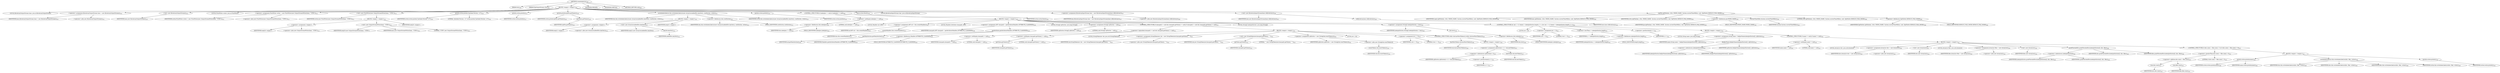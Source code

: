digraph "createIndexList" {  
"913" [label = <(METHOD,createIndexList)<SUB>509</SUB>> ]
"62" [label = <(PARAM,this)<SUB>509</SUB>> ]
"914" [label = <(PARAM,ZipOutputStream zOut)<SUB>509</SUB>> ]
"915" [label = <(BLOCK,&lt;empty&gt;,&lt;empty&gt;)<SUB>509</SUB>> ]
"58" [label = <(LOCAL,ByteArrayOutputStream baos: java.io.ByteArrayOutputStream)> ]
"916" [label = <(&lt;operator&gt;.assignment,ByteArrayOutputStream baos = new ByteArrayOutputStream())<SUB>510</SUB>> ]
"917" [label = <(IDENTIFIER,baos,ByteArrayOutputStream baos = new ByteArrayOutputStream())<SUB>510</SUB>> ]
"918" [label = <(&lt;operator&gt;.alloc,new ByteArrayOutputStream())<SUB>510</SUB>> ]
"919" [label = <(&lt;init&gt;,new ByteArrayOutputStream())<SUB>510</SUB>> ]
"57" [label = <(IDENTIFIER,baos,new ByteArrayOutputStream())<SUB>510</SUB>> ]
"60" [label = <(LOCAL,PrintWriter writer: java.io.PrintWriter)> ]
"920" [label = <(&lt;operator&gt;.assignment,PrintWriter writer = new PrintWriter(new OutputStreamWriter(baos, &quot;UTF8&quot;)))<SUB>512</SUB>> ]
"921" [label = <(IDENTIFIER,writer,PrintWriter writer = new PrintWriter(new OutputStreamWriter(baos, &quot;UTF8&quot;)))<SUB>512</SUB>> ]
"922" [label = <(&lt;operator&gt;.alloc,new PrintWriter(new OutputStreamWriter(baos, &quot;UTF8&quot;)))<SUB>512</SUB>> ]
"923" [label = <(&lt;init&gt;,new PrintWriter(new OutputStreamWriter(baos, &quot;UTF8&quot;)))<SUB>512</SUB>> ]
"59" [label = <(IDENTIFIER,writer,new PrintWriter(new OutputStreamWriter(baos, &quot;UTF8&quot;)))<SUB>512</SUB>> ]
"924" [label = <(BLOCK,&lt;empty&gt;,&lt;empty&gt;)<SUB>512</SUB>> ]
"925" [label = <(&lt;operator&gt;.assignment,&lt;empty&gt;)> ]
"926" [label = <(IDENTIFIER,$obj20,&lt;empty&gt;)> ]
"927" [label = <(&lt;operator&gt;.alloc,new OutputStreamWriter(baos, &quot;UTF8&quot;))<SUB>512</SUB>> ]
"928" [label = <(&lt;init&gt;,new OutputStreamWriter(baos, &quot;UTF8&quot;))<SUB>512</SUB>> ]
"929" [label = <(IDENTIFIER,$obj20,new OutputStreamWriter(baos, &quot;UTF8&quot;))> ]
"930" [label = <(IDENTIFIER,baos,new OutputStreamWriter(baos, &quot;UTF8&quot;))<SUB>512</SUB>> ]
"931" [label = <(LITERAL,&quot;UTF8&quot;,new OutputStreamWriter(baos, &quot;UTF8&quot;))<SUB>513</SUB>> ]
"932" [label = <(IDENTIFIER,$obj20,&lt;empty&gt;)> ]
"933" [label = <(println,writer.println(&quot;JarIndex-Version: 1.0&quot;))<SUB>516</SUB>> ]
"934" [label = <(IDENTIFIER,writer,writer.println(&quot;JarIndex-Version: 1.0&quot;))<SUB>516</SUB>> ]
"935" [label = <(LITERAL,&quot;JarIndex-Version: 1.0&quot;,writer.println(&quot;JarIndex-Version: 1.0&quot;))<SUB>516</SUB>> ]
"936" [label = <(println,writer.println())<SUB>517</SUB>> ]
"937" [label = <(IDENTIFIER,writer,writer.println())<SUB>517</SUB>> ]
"938" [label = <(println,println(zipFile.getName()))<SUB>520</SUB>> ]
"939" [label = <(IDENTIFIER,writer,println(zipFile.getName()))<SUB>520</SUB>> ]
"940" [label = <(getName,getName())<SUB>520</SUB>> ]
"941" [label = <(IDENTIFIER,zipFile,getName())<SUB>520</SUB>> ]
"942" [label = <(writeIndexLikeList,this.writeIndexLikeList(new ArrayList(addedDirs.keySet()), rootEntries, writer))<SUB>522</SUB>> ]
"61" [label = <(IDENTIFIER,this,this.writeIndexLikeList(new ArrayList(addedDirs.keySet()), rootEntries, writer))<SUB>522</SUB>> ]
"943" [label = <(BLOCK,&lt;empty&gt;,&lt;empty&gt;)<SUB>522</SUB>> ]
"944" [label = <(&lt;operator&gt;.assignment,&lt;empty&gt;)> ]
"945" [label = <(IDENTIFIER,$obj22,&lt;empty&gt;)> ]
"946" [label = <(&lt;operator&gt;.alloc,new ArrayList(addedDirs.keySet()))<SUB>522</SUB>> ]
"947" [label = <(&lt;init&gt;,new ArrayList(addedDirs.keySet()))<SUB>522</SUB>> ]
"948" [label = <(IDENTIFIER,$obj22,new ArrayList(addedDirs.keySet()))> ]
"949" [label = <(keySet,keySet())<SUB>522</SUB>> ]
"950" [label = <(IDENTIFIER,addedDirs,keySet())<SUB>522</SUB>> ]
"951" [label = <(IDENTIFIER,$obj22,&lt;empty&gt;)> ]
"952" [label = <(&lt;operator&gt;.fieldAccess,this.rootEntries)<SUB>523</SUB>> ]
"953" [label = <(IDENTIFIER,this,this.writeIndexLikeList(new ArrayList(addedDirs.keySet()), rootEntries, writer))<SUB>523</SUB>> ]
"954" [label = <(FIELD_IDENTIFIER,rootEntries,rootEntries)<SUB>523</SUB>> ]
"955" [label = <(IDENTIFIER,writer,this.writeIndexLikeList(new ArrayList(addedDirs.keySet()), rootEntries, writer))<SUB>523</SUB>> ]
"956" [label = <(println,writer.println())<SUB>524</SUB>> ]
"957" [label = <(IDENTIFIER,writer,writer.println())<SUB>524</SUB>> ]
"958" [label = <(CONTROL_STRUCTURE,if (indexJars != null),if (indexJars != null))<SUB>526</SUB>> ]
"959" [label = <(&lt;operator&gt;.notEquals,indexJars != null)<SUB>526</SUB>> ]
"960" [label = <(&lt;operator&gt;.fieldAccess,this.indexJars)<SUB>526</SUB>> ]
"961" [label = <(IDENTIFIER,this,indexJars != null)<SUB>526</SUB>> ]
"962" [label = <(FIELD_IDENTIFIER,indexJars,indexJars)<SUB>526</SUB>> ]
"963" [label = <(LITERAL,null,indexJars != null)<SUB>526</SUB>> ]
"964" [label = <(BLOCK,&lt;empty&gt;,&lt;empty&gt;)<SUB>526</SUB>> ]
"965" [label = <(LOCAL,Manifest mf: ANY)> ]
"966" [label = <(&lt;operator&gt;.assignment,ANY mf = this.createManifest())<SUB>527</SUB>> ]
"967" [label = <(IDENTIFIER,mf,ANY mf = this.createManifest())<SUB>527</SUB>> ]
"968" [label = <(createManifest,this.createManifest())<SUB>527</SUB>> ]
"63" [label = <(IDENTIFIER,this,this.createManifest())<SUB>527</SUB>> ]
"969" [label = <(LOCAL,Manifest.Attribute classpath: ANY)> ]
"970" [label = <(&lt;operator&gt;.assignment,ANY classpath = getAttribute(Manifest.ATTRIBUTE_CLASSPATH))<SUB>528</SUB>> ]
"971" [label = <(IDENTIFIER,classpath,ANY classpath = getAttribute(Manifest.ATTRIBUTE_CLASSPATH))<SUB>528</SUB>> ]
"972" [label = <(getAttribute,getAttribute(Manifest.ATTRIBUTE_CLASSPATH))<SUB>529</SUB>> ]
"973" [label = <(getMainSection,getMainSection())<SUB>529</SUB>> ]
"974" [label = <(IDENTIFIER,mf,getMainSection())<SUB>529</SUB>> ]
"975" [label = <(&lt;operator&gt;.fieldAccess,Manifest.ATTRIBUTE_CLASSPATH)<SUB>529</SUB>> ]
"976" [label = <(IDENTIFIER,Manifest,getAttribute(Manifest.ATTRIBUTE_CLASSPATH))<SUB>529</SUB>> ]
"977" [label = <(FIELD_IDENTIFIER,ATTRIBUTE_CLASSPATH,ATTRIBUTE_CLASSPATH)<SUB>529</SUB>> ]
"978" [label = <(LOCAL,String[] cpEntries: java.lang.String[])> ]
"979" [label = <(&lt;operator&gt;.assignment,String[] cpEntries = null)<SUB>530</SUB>> ]
"980" [label = <(IDENTIFIER,cpEntries,String[] cpEntries = null)<SUB>530</SUB>> ]
"981" [label = <(LITERAL,null,String[] cpEntries = null)<SUB>530</SUB>> ]
"982" [label = <(CONTROL_STRUCTURE,if (classpath != null &amp;&amp; classpath.getValue() != null),if (classpath != null &amp;&amp; classpath.getValue() != null))<SUB>531</SUB>> ]
"983" [label = <(&lt;operator&gt;.logicalAnd,classpath != null &amp;&amp; classpath.getValue() != null)<SUB>531</SUB>> ]
"984" [label = <(&lt;operator&gt;.notEquals,classpath != null)<SUB>531</SUB>> ]
"985" [label = <(IDENTIFIER,classpath,classpath != null)<SUB>531</SUB>> ]
"986" [label = <(LITERAL,null,classpath != null)<SUB>531</SUB>> ]
"987" [label = <(&lt;operator&gt;.notEquals,classpath.getValue() != null)<SUB>531</SUB>> ]
"988" [label = <(getValue,getValue())<SUB>531</SUB>> ]
"989" [label = <(IDENTIFIER,classpath,getValue())<SUB>531</SUB>> ]
"990" [label = <(LITERAL,null,classpath.getValue() != null)<SUB>531</SUB>> ]
"991" [label = <(BLOCK,&lt;empty&gt;,&lt;empty&gt;)<SUB>531</SUB>> ]
"65" [label = <(LOCAL,StringTokenizer tok: java.util.StringTokenizer)> ]
"992" [label = <(&lt;operator&gt;.assignment,StringTokenizer tok = new StringTokenizer(classpath.getValue(), &quot; &quot;))<SUB>532</SUB>> ]
"993" [label = <(IDENTIFIER,tok,StringTokenizer tok = new StringTokenizer(classpath.getValue(), &quot; &quot;))<SUB>532</SUB>> ]
"994" [label = <(&lt;operator&gt;.alloc,new StringTokenizer(classpath.getValue(), &quot; &quot;))<SUB>532</SUB>> ]
"995" [label = <(&lt;init&gt;,new StringTokenizer(classpath.getValue(), &quot; &quot;))<SUB>532</SUB>> ]
"64" [label = <(IDENTIFIER,tok,new StringTokenizer(classpath.getValue(), &quot; &quot;))<SUB>532</SUB>> ]
"996" [label = <(getValue,getValue())<SUB>532</SUB>> ]
"997" [label = <(IDENTIFIER,classpath,getValue())<SUB>532</SUB>> ]
"998" [label = <(LITERAL,&quot; &quot;,new StringTokenizer(classpath.getValue(), &quot; &quot;))<SUB>533</SUB>> ]
"999" [label = <(&lt;operator&gt;.assignment,cpEntries = new String[tok.countTokens()])<SUB>534</SUB>> ]
"1000" [label = <(IDENTIFIER,cpEntries,cpEntries = new String[tok.countTokens()])<SUB>534</SUB>> ]
"1001" [label = <(&lt;operator&gt;.alloc,new String[tok.countTokens()])> ]
"1002" [label = <(countTokens,tok.countTokens())<SUB>534</SUB>> ]
"1003" [label = <(IDENTIFIER,tok,tok.countTokens())<SUB>534</SUB>> ]
"1004" [label = <(LOCAL,int c: int)> ]
"1005" [label = <(&lt;operator&gt;.assignment,int c = 0)<SUB>535</SUB>> ]
"1006" [label = <(IDENTIFIER,c,int c = 0)<SUB>535</SUB>> ]
"1007" [label = <(LITERAL,0,int c = 0)<SUB>535</SUB>> ]
"1008" [label = <(CONTROL_STRUCTURE,while (tok.hasMoreTokens()),while (tok.hasMoreTokens()))<SUB>536</SUB>> ]
"1009" [label = <(hasMoreTokens,tok.hasMoreTokens())<SUB>536</SUB>> ]
"1010" [label = <(IDENTIFIER,tok,tok.hasMoreTokens())<SUB>536</SUB>> ]
"1011" [label = <(BLOCK,&lt;empty&gt;,&lt;empty&gt;)<SUB>536</SUB>> ]
"1012" [label = <(&lt;operator&gt;.assignment,cpEntries[c++] = tok.nextToken())<SUB>537</SUB>> ]
"1013" [label = <(&lt;operator&gt;.indexAccess,cpEntries[c++])<SUB>537</SUB>> ]
"1014" [label = <(IDENTIFIER,cpEntries,cpEntries[c++] = tok.nextToken())<SUB>537</SUB>> ]
"1015" [label = <(&lt;operator&gt;.postIncrement,c++)<SUB>537</SUB>> ]
"1016" [label = <(IDENTIFIER,c,c++)<SUB>537</SUB>> ]
"1017" [label = <(nextToken,tok.nextToken())<SUB>537</SUB>> ]
"1018" [label = <(IDENTIFIER,tok,tok.nextToken())<SUB>537</SUB>> ]
"1019" [label = <(LOCAL,String[] indexJarEntries: java.lang.String[])> ]
"1020" [label = <(&lt;operator&gt;.assignment,String[] indexJarEntries = list())<SUB>540</SUB>> ]
"1021" [label = <(IDENTIFIER,indexJarEntries,String[] indexJarEntries = list())<SUB>540</SUB>> ]
"1022" [label = <(list,list())<SUB>540</SUB>> ]
"1023" [label = <(&lt;operator&gt;.fieldAccess,this.indexJars)<SUB>540</SUB>> ]
"1024" [label = <(IDENTIFIER,this,list())<SUB>540</SUB>> ]
"1025" [label = <(FIELD_IDENTIFIER,indexJars,indexJars)<SUB>540</SUB>> ]
"1026" [label = <(CONTROL_STRUCTURE,for (int i = 0; Some(i &lt; indexJarEntries.length); i++),for (int i = 0; Some(i &lt; indexJarEntries.length); i++))<SUB>541</SUB>> ]
"1027" [label = <(LOCAL,int i: int)> ]
"1028" [label = <(&lt;operator&gt;.assignment,int i = 0)<SUB>541</SUB>> ]
"1029" [label = <(IDENTIFIER,i,int i = 0)<SUB>541</SUB>> ]
"1030" [label = <(LITERAL,0,int i = 0)<SUB>541</SUB>> ]
"1031" [label = <(&lt;operator&gt;.lessThan,i &lt; indexJarEntries.length)<SUB>541</SUB>> ]
"1032" [label = <(IDENTIFIER,i,i &lt; indexJarEntries.length)<SUB>541</SUB>> ]
"1033" [label = <(&lt;operator&gt;.fieldAccess,indexJarEntries.length)<SUB>541</SUB>> ]
"1034" [label = <(IDENTIFIER,indexJarEntries,i &lt; indexJarEntries.length)<SUB>541</SUB>> ]
"1035" [label = <(FIELD_IDENTIFIER,length,length)<SUB>541</SUB>> ]
"1036" [label = <(&lt;operator&gt;.postIncrement,i++)<SUB>541</SUB>> ]
"1037" [label = <(IDENTIFIER,i,i++)<SUB>541</SUB>> ]
"1038" [label = <(BLOCK,&lt;empty&gt;,&lt;empty&gt;)<SUB>541</SUB>> ]
"1039" [label = <(LOCAL,String name: java.lang.String)> ]
"1040" [label = <(&lt;operator&gt;.assignment,String name = findJarName(indexJarEntries[i], cpEntries))<SUB>542</SUB>> ]
"1041" [label = <(IDENTIFIER,name,String name = findJarName(indexJarEntries[i], cpEntries))<SUB>542</SUB>> ]
"1042" [label = <(findJarName,findJarName(indexJarEntries[i], cpEntries))<SUB>542</SUB>> ]
"1043" [label = <(&lt;operator&gt;.indexAccess,indexJarEntries[i])<SUB>542</SUB>> ]
"1044" [label = <(IDENTIFIER,indexJarEntries,findJarName(indexJarEntries[i], cpEntries))<SUB>542</SUB>> ]
"1045" [label = <(IDENTIFIER,i,findJarName(indexJarEntries[i], cpEntries))<SUB>542</SUB>> ]
"1046" [label = <(IDENTIFIER,cpEntries,findJarName(indexJarEntries[i], cpEntries))<SUB>542</SUB>> ]
"1047" [label = <(CONTROL_STRUCTURE,if (name != null),if (name != null))<SUB>543</SUB>> ]
"1048" [label = <(&lt;operator&gt;.notEquals,name != null)<SUB>543</SUB>> ]
"1049" [label = <(IDENTIFIER,name,name != null)<SUB>543</SUB>> ]
"1050" [label = <(LITERAL,null,name != null)<SUB>543</SUB>> ]
"1051" [label = <(BLOCK,&lt;empty&gt;,&lt;empty&gt;)<SUB>543</SUB>> ]
"67" [label = <(LOCAL,ArrayList dirs: java.util.ArrayList)> ]
"1052" [label = <(&lt;operator&gt;.assignment,ArrayList dirs = new ArrayList())<SUB>544</SUB>> ]
"1053" [label = <(IDENTIFIER,dirs,ArrayList dirs = new ArrayList())<SUB>544</SUB>> ]
"1054" [label = <(&lt;operator&gt;.alloc,new ArrayList())<SUB>544</SUB>> ]
"1055" [label = <(&lt;init&gt;,new ArrayList())<SUB>544</SUB>> ]
"66" [label = <(IDENTIFIER,dirs,new ArrayList())<SUB>544</SUB>> ]
"69" [label = <(LOCAL,ArrayList files: java.util.ArrayList)> ]
"1056" [label = <(&lt;operator&gt;.assignment,ArrayList files = new ArrayList())<SUB>545</SUB>> ]
"1057" [label = <(IDENTIFIER,files,ArrayList files = new ArrayList())<SUB>545</SUB>> ]
"1058" [label = <(&lt;operator&gt;.alloc,new ArrayList())<SUB>545</SUB>> ]
"1059" [label = <(&lt;init&gt;,new ArrayList())<SUB>545</SUB>> ]
"68" [label = <(IDENTIFIER,files,new ArrayList())<SUB>545</SUB>> ]
"1060" [label = <(grabFilesAndDirs,grabFilesAndDirs(indexJarEntries[i], dirs, files))<SUB>546</SUB>> ]
"1061" [label = <(&lt;operator&gt;.indexAccess,indexJarEntries[i])<SUB>546</SUB>> ]
"1062" [label = <(IDENTIFIER,indexJarEntries,grabFilesAndDirs(indexJarEntries[i], dirs, files))<SUB>546</SUB>> ]
"1063" [label = <(IDENTIFIER,i,grabFilesAndDirs(indexJarEntries[i], dirs, files))<SUB>546</SUB>> ]
"1064" [label = <(IDENTIFIER,dirs,grabFilesAndDirs(indexJarEntries[i], dirs, files))<SUB>546</SUB>> ]
"1065" [label = <(IDENTIFIER,files,grabFilesAndDirs(indexJarEntries[i], dirs, files))<SUB>546</SUB>> ]
"1066" [label = <(CONTROL_STRUCTURE,if (dirs.size() + files.size() &gt; 0),if (dirs.size() + files.size() &gt; 0))<SUB>547</SUB>> ]
"1067" [label = <(&lt;operator&gt;.greaterThan,dirs.size() + files.size() &gt; 0)<SUB>547</SUB>> ]
"1068" [label = <(&lt;operator&gt;.addition,dirs.size() + files.size())<SUB>547</SUB>> ]
"1069" [label = <(size,dirs.size())<SUB>547</SUB>> ]
"1070" [label = <(IDENTIFIER,dirs,dirs.size())<SUB>547</SUB>> ]
"1071" [label = <(size,files.size())<SUB>547</SUB>> ]
"1072" [label = <(IDENTIFIER,files,files.size())<SUB>547</SUB>> ]
"1073" [label = <(LITERAL,0,dirs.size() + files.size() &gt; 0)<SUB>547</SUB>> ]
"1074" [label = <(BLOCK,&lt;empty&gt;,&lt;empty&gt;)<SUB>547</SUB>> ]
"1075" [label = <(println,writer.println(name))<SUB>548</SUB>> ]
"1076" [label = <(IDENTIFIER,writer,writer.println(name))<SUB>548</SUB>> ]
"1077" [label = <(IDENTIFIER,name,writer.println(name))<SUB>548</SUB>> ]
"1078" [label = <(writeIndexLikeList,this.writeIndexLikeList(dirs, files, writer))<SUB>549</SUB>> ]
"70" [label = <(IDENTIFIER,this,this.writeIndexLikeList(dirs, files, writer))<SUB>549</SUB>> ]
"1079" [label = <(IDENTIFIER,dirs,this.writeIndexLikeList(dirs, files, writer))<SUB>549</SUB>> ]
"1080" [label = <(IDENTIFIER,files,this.writeIndexLikeList(dirs, files, writer))<SUB>549</SUB>> ]
"1081" [label = <(IDENTIFIER,writer,this.writeIndexLikeList(dirs, files, writer))<SUB>549</SUB>> ]
"1082" [label = <(println,writer.println())<SUB>550</SUB>> ]
"1083" [label = <(IDENTIFIER,writer,writer.println())<SUB>550</SUB>> ]
"1084" [label = <(flush,writer.flush())<SUB>556</SUB>> ]
"1085" [label = <(IDENTIFIER,writer,writer.flush())<SUB>556</SUB>> ]
"72" [label = <(LOCAL,ByteArrayInputStream bais: java.io.ByteArrayInputStream)> ]
"1086" [label = <(&lt;operator&gt;.assignment,ByteArrayInputStream bais = new ByteArrayInputStream(baos.toByteArray()))<SUB>557</SUB>> ]
"1087" [label = <(IDENTIFIER,bais,ByteArrayInputStream bais = new ByteArrayInputStream(baos.toByteArray()))<SUB>557</SUB>> ]
"1088" [label = <(&lt;operator&gt;.alloc,new ByteArrayInputStream(baos.toByteArray()))<SUB>558</SUB>> ]
"1089" [label = <(&lt;init&gt;,new ByteArrayInputStream(baos.toByteArray()))<SUB>558</SUB>> ]
"71" [label = <(IDENTIFIER,bais,new ByteArrayInputStream(baos.toByteArray()))<SUB>557</SUB>> ]
"1090" [label = <(toByteArray,baos.toByteArray())<SUB>558</SUB>> ]
"1091" [label = <(IDENTIFIER,baos,baos.toByteArray())<SUB>558</SUB>> ]
"1092" [label = <(zipFile,zipFile(bais, zOut, INDEX_NAME, System.currentTimeMillis(), null, ZipFileSet.DEFAULT_FILE_MODE))<SUB>559</SUB>> ]
"1093" [label = <(IDENTIFIER,super,zipFile(bais, zOut, INDEX_NAME, System.currentTimeMillis(), null, ZipFileSet.DEFAULT_FILE_MODE))<SUB>559</SUB>> ]
"1094" [label = <(IDENTIFIER,bais,zipFile(bais, zOut, INDEX_NAME, System.currentTimeMillis(), null, ZipFileSet.DEFAULT_FILE_MODE))<SUB>559</SUB>> ]
"1095" [label = <(IDENTIFIER,zOut,zipFile(bais, zOut, INDEX_NAME, System.currentTimeMillis(), null, ZipFileSet.DEFAULT_FILE_MODE))<SUB>559</SUB>> ]
"1096" [label = <(&lt;operator&gt;.fieldAccess,Jar.INDEX_NAME)<SUB>559</SUB>> ]
"1097" [label = <(IDENTIFIER,Jar,zipFile(bais, zOut, INDEX_NAME, System.currentTimeMillis(), null, ZipFileSet.DEFAULT_FILE_MODE))<SUB>559</SUB>> ]
"1098" [label = <(FIELD_IDENTIFIER,INDEX_NAME,INDEX_NAME)<SUB>559</SUB>> ]
"1099" [label = <(currentTimeMillis,System.currentTimeMillis())<SUB>559</SUB>> ]
"1100" [label = <(IDENTIFIER,System,System.currentTimeMillis())<SUB>559</SUB>> ]
"1101" [label = <(LITERAL,null,zipFile(bais, zOut, INDEX_NAME, System.currentTimeMillis(), null, ZipFileSet.DEFAULT_FILE_MODE))<SUB>559</SUB>> ]
"1102" [label = <(&lt;operator&gt;.fieldAccess,ZipFileSet.DEFAULT_FILE_MODE)<SUB>560</SUB>> ]
"1103" [label = <(IDENTIFIER,ZipFileSet,zipFile(bais, zOut, INDEX_NAME, System.currentTimeMillis(), null, ZipFileSet.DEFAULT_FILE_MODE))<SUB>560</SUB>> ]
"1104" [label = <(FIELD_IDENTIFIER,DEFAULT_FILE_MODE,DEFAULT_FILE_MODE)<SUB>560</SUB>> ]
"1105" [label = <(MODIFIER,PRIVATE)> ]
"1106" [label = <(MODIFIER,VIRTUAL)> ]
"1107" [label = <(METHOD_RETURN,void)<SUB>509</SUB>> ]
  "913" -> "62" 
  "913" -> "914" 
  "913" -> "915" 
  "913" -> "1105" 
  "913" -> "1106" 
  "913" -> "1107" 
  "915" -> "58" 
  "915" -> "916" 
  "915" -> "919" 
  "915" -> "60" 
  "915" -> "920" 
  "915" -> "923" 
  "915" -> "933" 
  "915" -> "936" 
  "915" -> "938" 
  "915" -> "942" 
  "915" -> "956" 
  "915" -> "958" 
  "915" -> "1084" 
  "915" -> "72" 
  "915" -> "1086" 
  "915" -> "1089" 
  "915" -> "1092" 
  "916" -> "917" 
  "916" -> "918" 
  "919" -> "57" 
  "920" -> "921" 
  "920" -> "922" 
  "923" -> "59" 
  "923" -> "924" 
  "924" -> "925" 
  "924" -> "928" 
  "924" -> "932" 
  "925" -> "926" 
  "925" -> "927" 
  "928" -> "929" 
  "928" -> "930" 
  "928" -> "931" 
  "933" -> "934" 
  "933" -> "935" 
  "936" -> "937" 
  "938" -> "939" 
  "938" -> "940" 
  "940" -> "941" 
  "942" -> "61" 
  "942" -> "943" 
  "942" -> "952" 
  "942" -> "955" 
  "943" -> "944" 
  "943" -> "947" 
  "943" -> "951" 
  "944" -> "945" 
  "944" -> "946" 
  "947" -> "948" 
  "947" -> "949" 
  "949" -> "950" 
  "952" -> "953" 
  "952" -> "954" 
  "956" -> "957" 
  "958" -> "959" 
  "958" -> "964" 
  "959" -> "960" 
  "959" -> "963" 
  "960" -> "961" 
  "960" -> "962" 
  "964" -> "965" 
  "964" -> "966" 
  "964" -> "969" 
  "964" -> "970" 
  "964" -> "978" 
  "964" -> "979" 
  "964" -> "982" 
  "964" -> "1019" 
  "964" -> "1020" 
  "964" -> "1026" 
  "966" -> "967" 
  "966" -> "968" 
  "968" -> "63" 
  "970" -> "971" 
  "970" -> "972" 
  "972" -> "973" 
  "972" -> "975" 
  "973" -> "974" 
  "975" -> "976" 
  "975" -> "977" 
  "979" -> "980" 
  "979" -> "981" 
  "982" -> "983" 
  "982" -> "991" 
  "983" -> "984" 
  "983" -> "987" 
  "984" -> "985" 
  "984" -> "986" 
  "987" -> "988" 
  "987" -> "990" 
  "988" -> "989" 
  "991" -> "65" 
  "991" -> "992" 
  "991" -> "995" 
  "991" -> "999" 
  "991" -> "1004" 
  "991" -> "1005" 
  "991" -> "1008" 
  "992" -> "993" 
  "992" -> "994" 
  "995" -> "64" 
  "995" -> "996" 
  "995" -> "998" 
  "996" -> "997" 
  "999" -> "1000" 
  "999" -> "1001" 
  "1001" -> "1002" 
  "1002" -> "1003" 
  "1005" -> "1006" 
  "1005" -> "1007" 
  "1008" -> "1009" 
  "1008" -> "1011" 
  "1009" -> "1010" 
  "1011" -> "1012" 
  "1012" -> "1013" 
  "1012" -> "1017" 
  "1013" -> "1014" 
  "1013" -> "1015" 
  "1015" -> "1016" 
  "1017" -> "1018" 
  "1020" -> "1021" 
  "1020" -> "1022" 
  "1022" -> "1023" 
  "1023" -> "1024" 
  "1023" -> "1025" 
  "1026" -> "1027" 
  "1026" -> "1028" 
  "1026" -> "1031" 
  "1026" -> "1036" 
  "1026" -> "1038" 
  "1028" -> "1029" 
  "1028" -> "1030" 
  "1031" -> "1032" 
  "1031" -> "1033" 
  "1033" -> "1034" 
  "1033" -> "1035" 
  "1036" -> "1037" 
  "1038" -> "1039" 
  "1038" -> "1040" 
  "1038" -> "1047" 
  "1040" -> "1041" 
  "1040" -> "1042" 
  "1042" -> "1043" 
  "1042" -> "1046" 
  "1043" -> "1044" 
  "1043" -> "1045" 
  "1047" -> "1048" 
  "1047" -> "1051" 
  "1048" -> "1049" 
  "1048" -> "1050" 
  "1051" -> "67" 
  "1051" -> "1052" 
  "1051" -> "1055" 
  "1051" -> "69" 
  "1051" -> "1056" 
  "1051" -> "1059" 
  "1051" -> "1060" 
  "1051" -> "1066" 
  "1052" -> "1053" 
  "1052" -> "1054" 
  "1055" -> "66" 
  "1056" -> "1057" 
  "1056" -> "1058" 
  "1059" -> "68" 
  "1060" -> "1061" 
  "1060" -> "1064" 
  "1060" -> "1065" 
  "1061" -> "1062" 
  "1061" -> "1063" 
  "1066" -> "1067" 
  "1066" -> "1074" 
  "1067" -> "1068" 
  "1067" -> "1073" 
  "1068" -> "1069" 
  "1068" -> "1071" 
  "1069" -> "1070" 
  "1071" -> "1072" 
  "1074" -> "1075" 
  "1074" -> "1078" 
  "1074" -> "1082" 
  "1075" -> "1076" 
  "1075" -> "1077" 
  "1078" -> "70" 
  "1078" -> "1079" 
  "1078" -> "1080" 
  "1078" -> "1081" 
  "1082" -> "1083" 
  "1084" -> "1085" 
  "1086" -> "1087" 
  "1086" -> "1088" 
  "1089" -> "71" 
  "1089" -> "1090" 
  "1090" -> "1091" 
  "1092" -> "1093" 
  "1092" -> "1094" 
  "1092" -> "1095" 
  "1092" -> "1096" 
  "1092" -> "1099" 
  "1092" -> "1101" 
  "1092" -> "1102" 
  "1096" -> "1097" 
  "1096" -> "1098" 
  "1099" -> "1100" 
  "1102" -> "1103" 
  "1102" -> "1104" 
}
